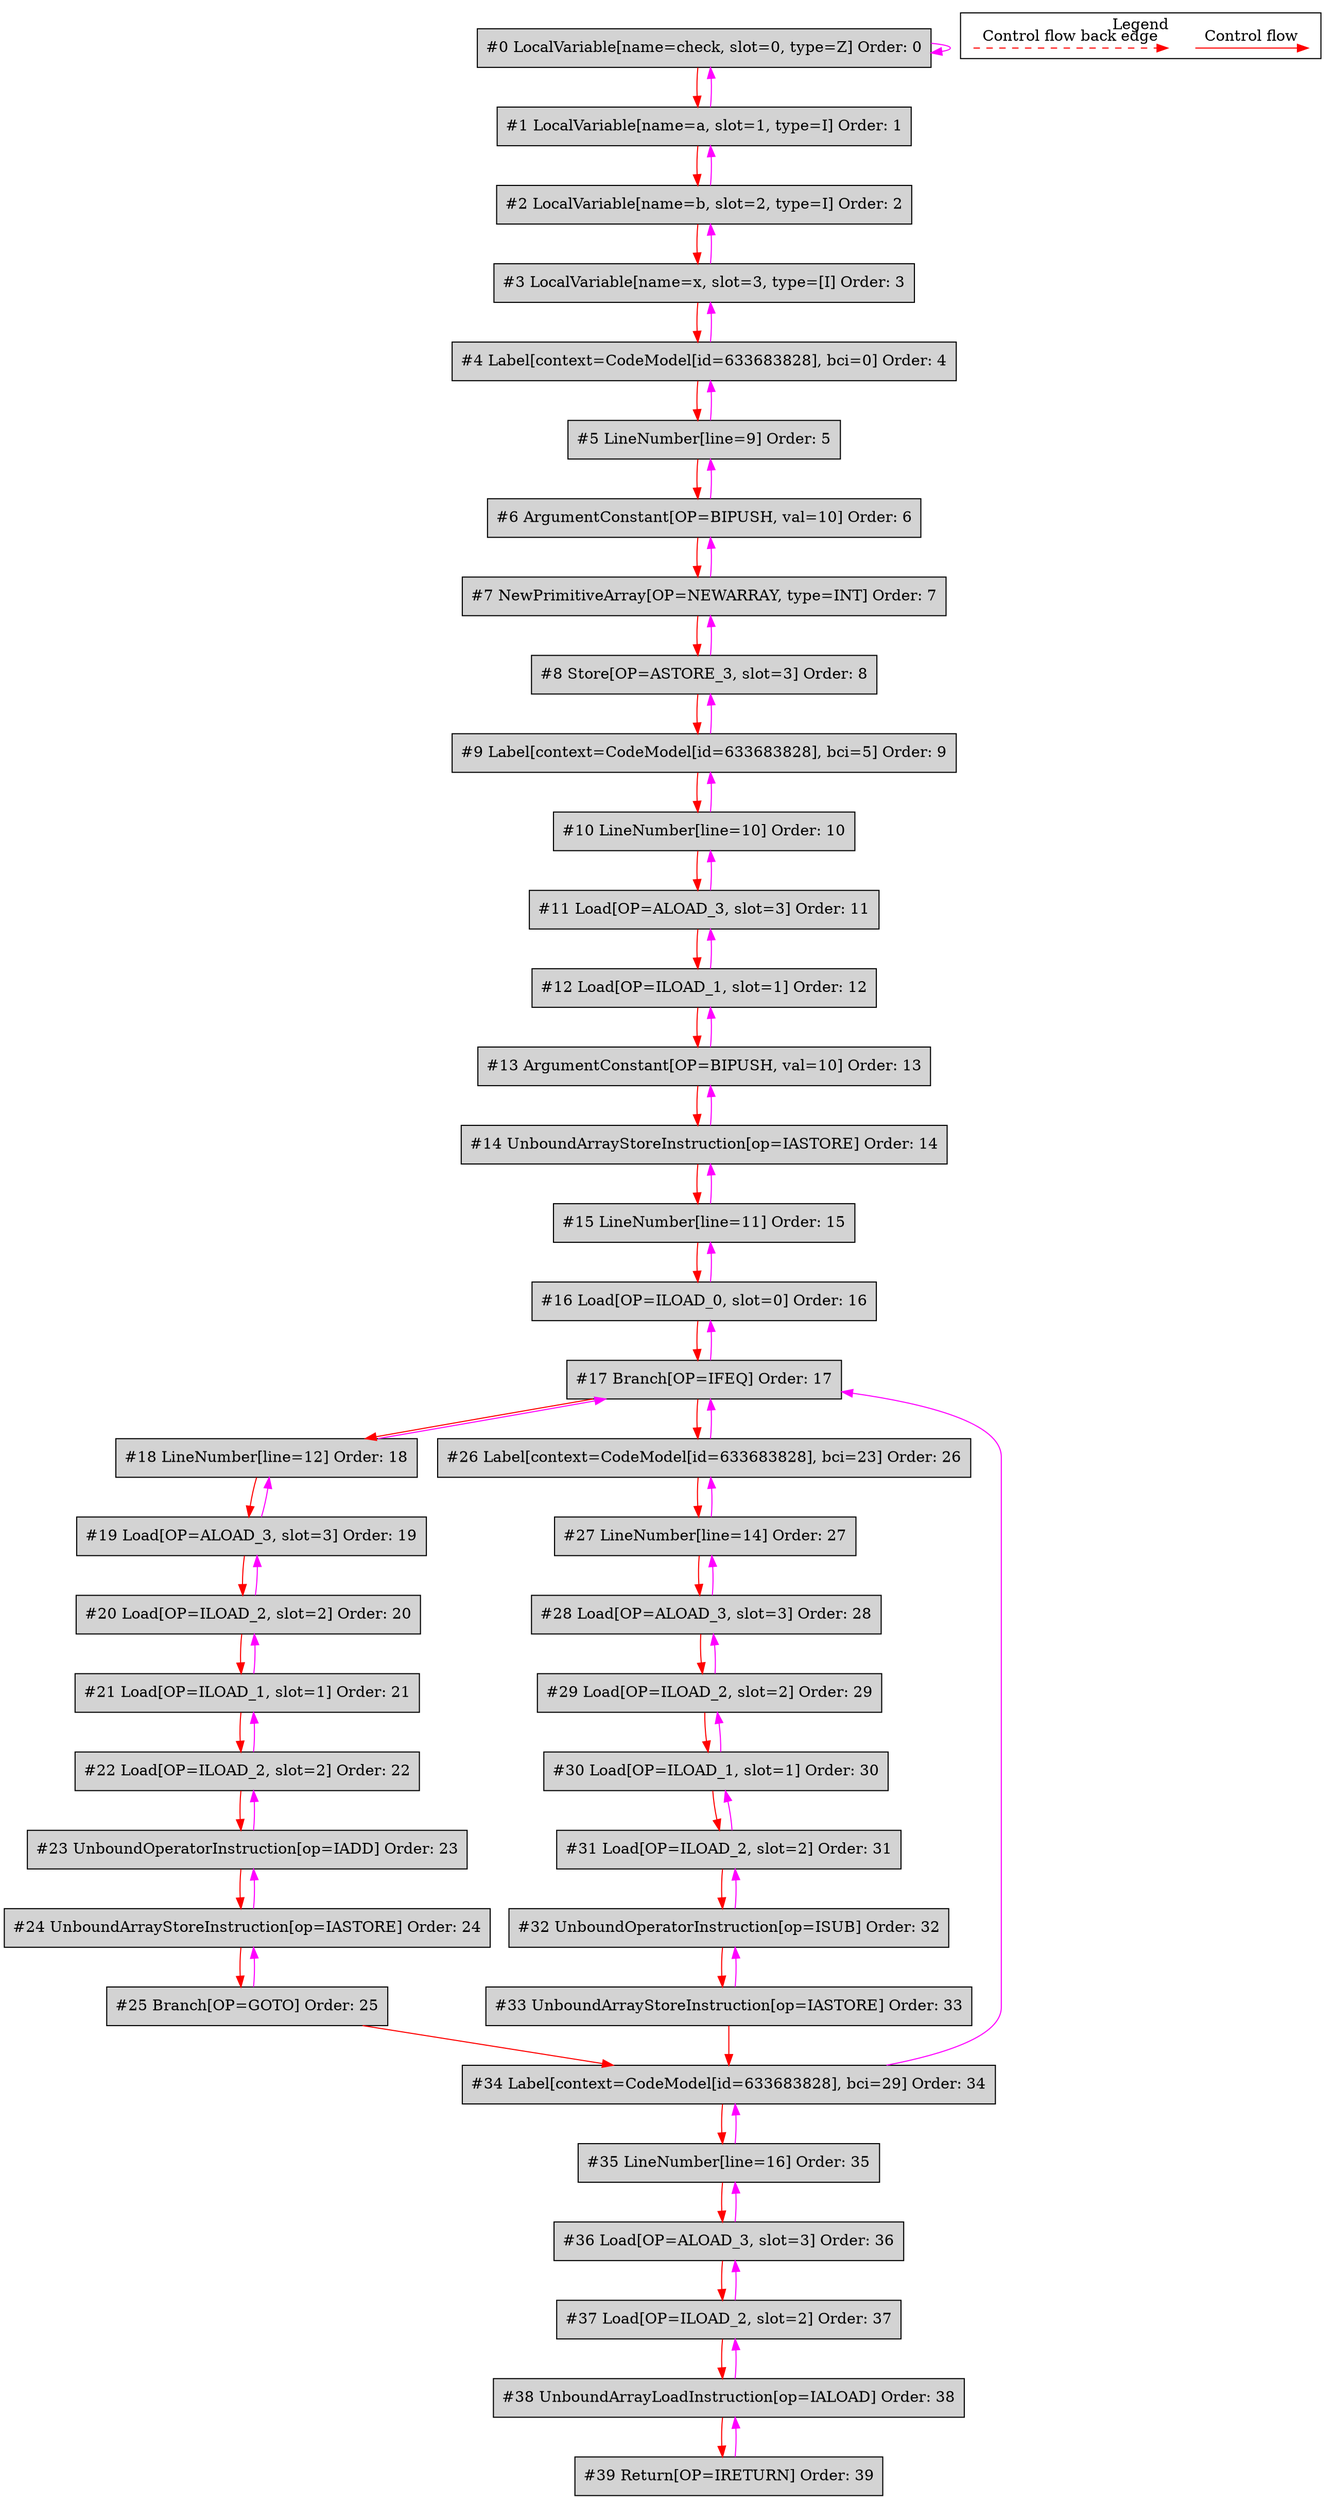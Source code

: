 digraph {
 ordering="in";
 node0[label="#0 LocalVariable[name=check, slot=0, type=Z] Order: 0", shape=box, fillcolor=lightgrey, style=filled];
 node1[label="#1 LocalVariable[name=a, slot=1, type=I] Order: 1", shape=box, fillcolor=lightgrey, style=filled];
 node2[label="#2 LocalVariable[name=b, slot=2, type=I] Order: 2", shape=box, fillcolor=lightgrey, style=filled];
 node3[label="#3 LocalVariable[name=x, slot=3, type=[I] Order: 3", shape=box, fillcolor=lightgrey, style=filled];
 node4[label="#4 Label[context=CodeModel[id=633683828], bci=0] Order: 4", shape=box, fillcolor=lightgrey, style=filled];
 node5[label="#5 LineNumber[line=9] Order: 5", shape=box, fillcolor=lightgrey, style=filled];
 node6[label="#6 ArgumentConstant[OP=BIPUSH, val=10] Order: 6", shape=box, fillcolor=lightgrey, style=filled];
 node7[label="#7 NewPrimitiveArray[OP=NEWARRAY, type=INT] Order: 7", shape=box, fillcolor=lightgrey, style=filled];
 node8[label="#8 Store[OP=ASTORE_3, slot=3] Order: 8", shape=box, fillcolor=lightgrey, style=filled];
 node9[label="#9 Label[context=CodeModel[id=633683828], bci=5] Order: 9", shape=box, fillcolor=lightgrey, style=filled];
 node10[label="#10 LineNumber[line=10] Order: 10", shape=box, fillcolor=lightgrey, style=filled];
 node11[label="#11 Load[OP=ALOAD_3, slot=3] Order: 11", shape=box, fillcolor=lightgrey, style=filled];
 node12[label="#12 Load[OP=ILOAD_1, slot=1] Order: 12", shape=box, fillcolor=lightgrey, style=filled];
 node13[label="#13 ArgumentConstant[OP=BIPUSH, val=10] Order: 13", shape=box, fillcolor=lightgrey, style=filled];
 node14[label="#14 UnboundArrayStoreInstruction[op=IASTORE] Order: 14", shape=box, fillcolor=lightgrey, style=filled];
 node15[label="#15 LineNumber[line=11] Order: 15", shape=box, fillcolor=lightgrey, style=filled];
 node16[label="#16 Load[OP=ILOAD_0, slot=0] Order: 16", shape=box, fillcolor=lightgrey, style=filled];
 node17[label="#17 Branch[OP=IFEQ] Order: 17", shape=box, fillcolor=lightgrey, style=filled];
 node18[label="#18 LineNumber[line=12] Order: 18", shape=box, fillcolor=lightgrey, style=filled];
 node19[label="#19 Load[OP=ALOAD_3, slot=3] Order: 19", shape=box, fillcolor=lightgrey, style=filled];
 node20[label="#20 Load[OP=ILOAD_2, slot=2] Order: 20", shape=box, fillcolor=lightgrey, style=filled];
 node21[label="#21 Load[OP=ILOAD_1, slot=1] Order: 21", shape=box, fillcolor=lightgrey, style=filled];
 node22[label="#22 Load[OP=ILOAD_2, slot=2] Order: 22", shape=box, fillcolor=lightgrey, style=filled];
 node23[label="#23 UnboundOperatorInstruction[op=IADD] Order: 23", shape=box, fillcolor=lightgrey, style=filled];
 node24[label="#24 UnboundArrayStoreInstruction[op=IASTORE] Order: 24", shape=box, fillcolor=lightgrey, style=filled];
 node25[label="#25 Branch[OP=GOTO] Order: 25", shape=box, fillcolor=lightgrey, style=filled];
 node26[label="#26 Label[context=CodeModel[id=633683828], bci=23] Order: 26", shape=box, fillcolor=lightgrey, style=filled];
 node27[label="#27 LineNumber[line=14] Order: 27", shape=box, fillcolor=lightgrey, style=filled];
 node28[label="#28 Load[OP=ALOAD_3, slot=3] Order: 28", shape=box, fillcolor=lightgrey, style=filled];
 node29[label="#29 Load[OP=ILOAD_2, slot=2] Order: 29", shape=box, fillcolor=lightgrey, style=filled];
 node30[label="#30 Load[OP=ILOAD_1, slot=1] Order: 30", shape=box, fillcolor=lightgrey, style=filled];
 node31[label="#31 Load[OP=ILOAD_2, slot=2] Order: 31", shape=box, fillcolor=lightgrey, style=filled];
 node32[label="#32 UnboundOperatorInstruction[op=ISUB] Order: 32", shape=box, fillcolor=lightgrey, style=filled];
 node33[label="#33 UnboundArrayStoreInstruction[op=IASTORE] Order: 33", shape=box, fillcolor=lightgrey, style=filled];
 node34[label="#34 Label[context=CodeModel[id=633683828], bci=29] Order: 34", shape=box, fillcolor=lightgrey, style=filled];
 node35[label="#35 LineNumber[line=16] Order: 35", shape=box, fillcolor=lightgrey, style=filled];
 node36[label="#36 Load[OP=ALOAD_3, slot=3] Order: 36", shape=box, fillcolor=lightgrey, style=filled];
 node37[label="#37 Load[OP=ILOAD_2, slot=2] Order: 37", shape=box, fillcolor=lightgrey, style=filled];
 node38[label="#38 UnboundArrayLoadInstruction[op=IALOAD] Order: 38", shape=box, fillcolor=lightgrey, style=filled];
 node39[label="#39 Return[OP=IRETURN] Order: 39", shape=box, fillcolor=lightgrey, style=filled];
 node0 -> node0[color=fuchsia];
 node0 -> node1[color=red];
 node1 -> node0[color=fuchsia];
 node1 -> node2[color=red];
 node2 -> node1[color=fuchsia];
 node2 -> node3[color=red];
 node3 -> node2[color=fuchsia];
 node3 -> node4[color=red];
 node4 -> node3[color=fuchsia];
 node4 -> node5[color=red];
 node5 -> node4[color=fuchsia];
 node5 -> node6[color=red];
 node6 -> node5[color=fuchsia];
 node6 -> node7[color=red];
 node7 -> node6[color=fuchsia];
 node7 -> node8[color=red];
 node8 -> node7[color=fuchsia];
 node8 -> node9[color=red];
 node9 -> node8[color=fuchsia];
 node9 -> node10[color=red];
 node10 -> node9[color=fuchsia];
 node10 -> node11[color=red];
 node11 -> node10[color=fuchsia];
 node11 -> node12[color=red];
 node12 -> node11[color=fuchsia];
 node12 -> node13[color=red];
 node13 -> node12[color=fuchsia];
 node13 -> node14[color=red];
 node14 -> node13[color=fuchsia];
 node14 -> node15[color=red];
 node15 -> node14[color=fuchsia];
 node15 -> node16[color=red];
 node16 -> node15[color=fuchsia];
 node16 -> node17[color=red];
 node17 -> node16[color=fuchsia];
 node17 -> node18[color=red];
 node18 -> node17[color=fuchsia];
 node18 -> node19[color=red];
 node19 -> node18[color=fuchsia];
 node19 -> node20[color=red];
 node20 -> node19[color=fuchsia];
 node20 -> node21[color=red];
 node21 -> node20[color=fuchsia];
 node21 -> node22[color=red];
 node22 -> node21[color=fuchsia];
 node22 -> node23[color=red];
 node23 -> node22[color=fuchsia];
 node23 -> node24[color=red];
 node24 -> node23[color=fuchsia];
 node24 -> node25[color=red];
 node25 -> node24[color=fuchsia];
 node17 -> node26[color=red];
 node26 -> node17[color=fuchsia];
 node26 -> node27[color=red];
 node27 -> node26[color=fuchsia];
 node27 -> node28[color=red];
 node28 -> node27[color=fuchsia];
 node28 -> node29[color=red];
 node29 -> node28[color=fuchsia];
 node29 -> node30[color=red];
 node30 -> node29[color=fuchsia];
 node30 -> node31[color=red];
 node31 -> node30[color=fuchsia];
 node31 -> node32[color=red];
 node32 -> node31[color=fuchsia];
 node32 -> node33[color=red];
 node33 -> node32[color=fuchsia];
 node25 -> node34[color=red];
 node33 -> node34[color=red];
 node34 -> node17[color=fuchsia];
 node34 -> node35[color=red];
 node35 -> node34[color=fuchsia];
 node35 -> node36[color=red];
 node36 -> node35[color=fuchsia];
 node36 -> node37[color=red];
 node37 -> node36[color=fuchsia];
 node37 -> node38[color=red];
 node38 -> node37[color=fuchsia];
 node38 -> node39[color=red];
 node39 -> node38[color=fuchsia];
 subgraph cluster_000 {
  label = "Legend";
  node [shape=point]
  {
   rank=same;
   c0 [style = invis];
   c1 [style = invis];
   c2 [style = invis];
   c3 [style = invis];
  }
  c0 -> c1 [label="Control flow", style=solid, color=red]
  c2 -> c3 [label="Control flow back edge", style=dashed, color=red]
 }

}
